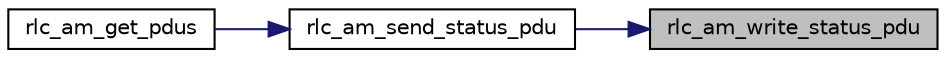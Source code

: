 digraph "rlc_am_write_status_pdu"
{
 // LATEX_PDF_SIZE
  edge [fontname="Helvetica",fontsize="10",labelfontname="Helvetica",labelfontsize="10"];
  node [fontname="Helvetica",fontsize="10",shape=record];
  rankdir="RL";
  Node1 [label="rlc_am_write_status_pdu",height=0.2,width=0.4,color="black", fillcolor="grey75", style="filled", fontcolor="black",tooltip="Remove all marked holes for PDU with sequence number \"snP\"."];
  Node1 -> Node2 [dir="back",color="midnightblue",fontsize="10",style="solid",fontname="Helvetica"];
  Node2 [label="rlc_am_send_status_pdu",height=0.2,width=0.4,color="black", fillcolor="white", style="filled",URL="$group__em.html#ga652b8e39ece3b8a9e7d014df23e1b4b9",tooltip="Send a status PDU based on the receiver buffer content."];
  Node2 -> Node3 [dir="back",color="midnightblue",fontsize="10",style="solid",fontname="Helvetica"];
  Node3 [label="rlc_am_get_pdus",height=0.2,width=0.4,color="black", fillcolor="white", style="filled",URL="$group__em.html#ga86ab9160ac9a96fa6704c2ce83cfb343",tooltip=" "];
}
